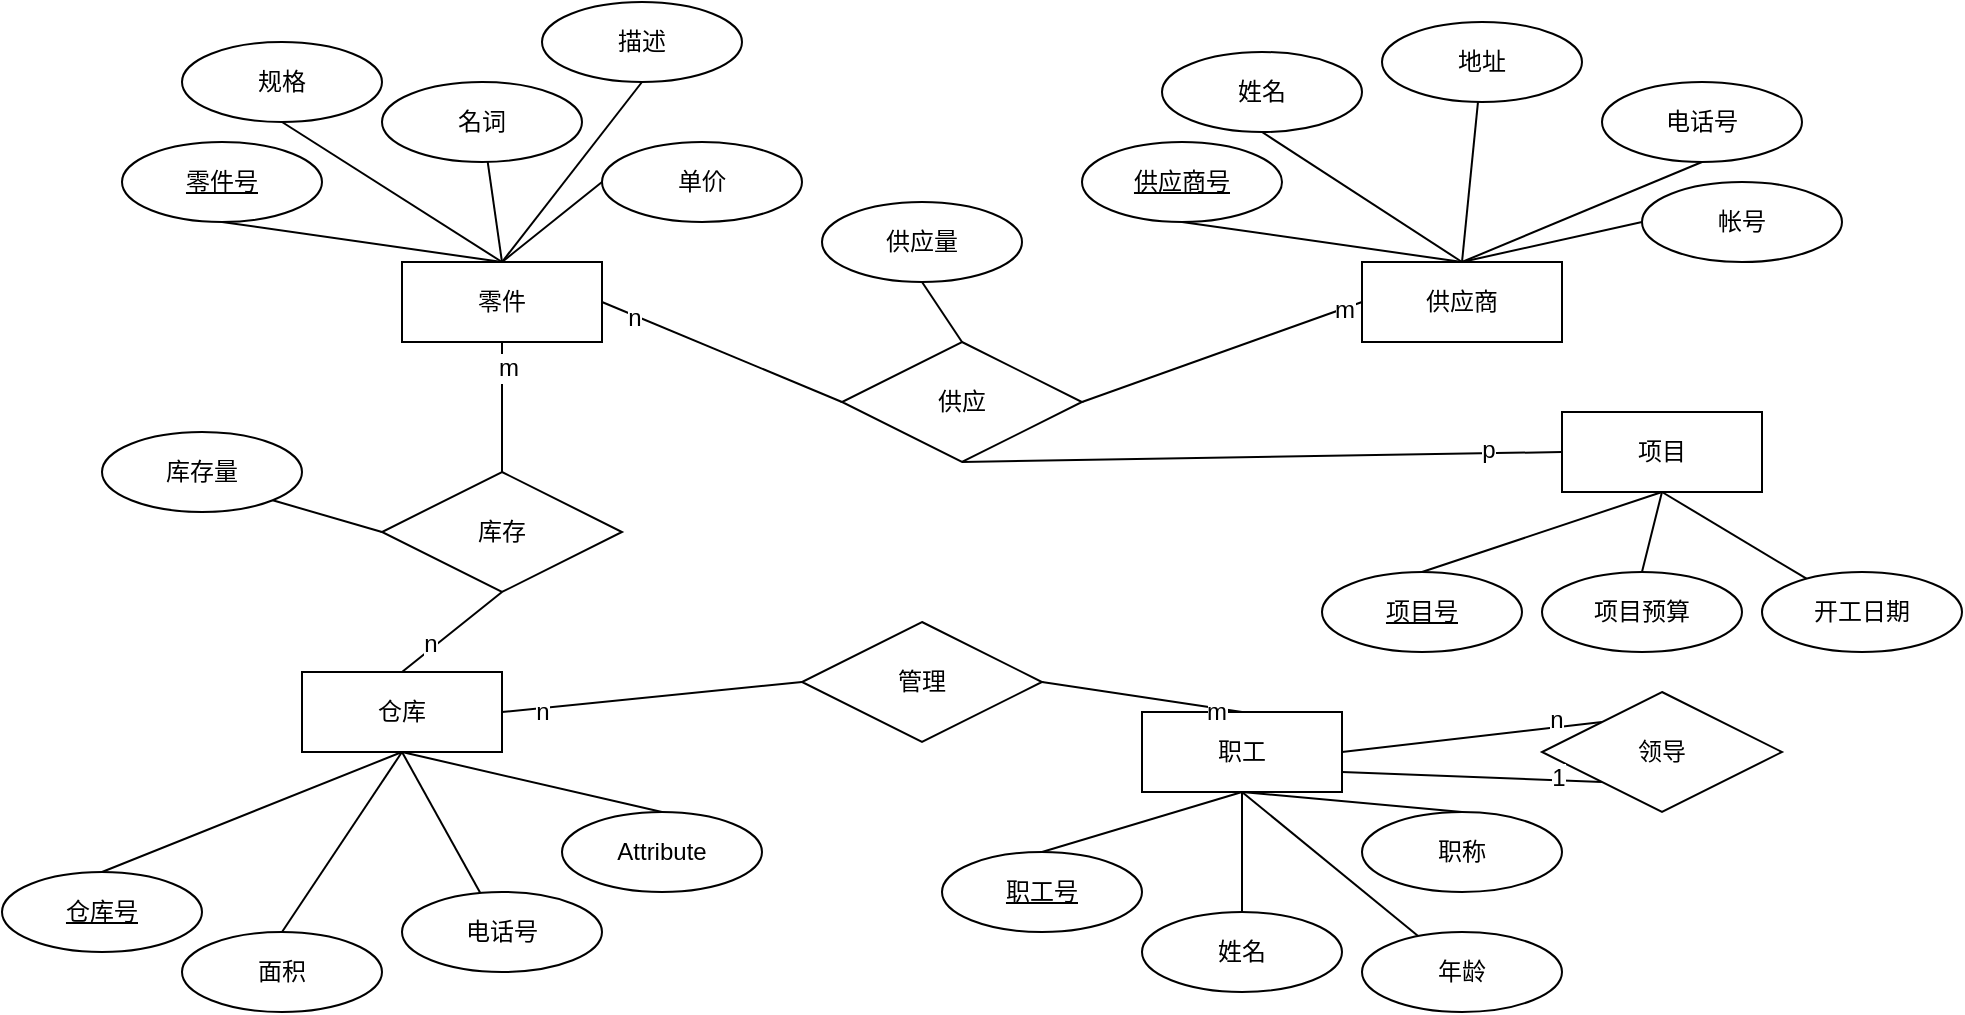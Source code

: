 <mxfile version="12.8.6"><diagram id="G6O3XrpvDtjX5j8-HCSK" name="第 1 页"><mxGraphModel dx="980" dy="534" grid="1" gridSize="10" guides="1" tooltips="1" connect="1" arrows="1" fold="1" page="1" pageScale="1" pageWidth="3300" pageHeight="4681" math="0" shadow="0"><root><mxCell id="0"/><mxCell id="1" parent="0"/><mxCell id="OcAibuaQcJqoAKygTZgM-1" value="零件" style="whiteSpace=wrap;html=1;align=center;" vertex="1" parent="1"><mxGeometry x="550" y="480" width="100" height="40" as="geometry"/></mxCell><mxCell id="OcAibuaQcJqoAKygTZgM-10" value="零件号" style="ellipse;whiteSpace=wrap;html=1;align=center;fontStyle=4" vertex="1" parent="1"><mxGeometry x="410" y="420" width="100" height="40" as="geometry"/></mxCell><mxCell id="OcAibuaQcJqoAKygTZgM-13" value="" style="endArrow=none;html=1;rounded=0;entryX=0.5;entryY=0;entryDx=0;entryDy=0;exitX=0.5;exitY=1;exitDx=0;exitDy=0;" edge="1" parent="1" source="OcAibuaQcJqoAKygTZgM-10" target="OcAibuaQcJqoAKygTZgM-1"><mxGeometry relative="1" as="geometry"><mxPoint x="450" y="479" as="sourcePoint"/><mxPoint x="610" y="479" as="targetPoint"/></mxGeometry></mxCell><mxCell id="OcAibuaQcJqoAKygTZgM-17" value="规格" style="ellipse;whiteSpace=wrap;html=1;align=center;" vertex="1" parent="1"><mxGeometry x="440" y="370" width="100" height="40" as="geometry"/></mxCell><mxCell id="OcAibuaQcJqoAKygTZgM-18" value="描述" style="ellipse;whiteSpace=wrap;html=1;align=center;" vertex="1" parent="1"><mxGeometry x="620" y="350" width="100" height="40" as="geometry"/></mxCell><mxCell id="OcAibuaQcJqoAKygTZgM-19" value="名词" style="ellipse;whiteSpace=wrap;html=1;align=center;" vertex="1" parent="1"><mxGeometry x="540" y="390" width="100" height="40" as="geometry"/></mxCell><mxCell id="OcAibuaQcJqoAKygTZgM-20" value="" style="endArrow=none;html=1;rounded=0;entryX=0.5;entryY=0;entryDx=0;entryDy=0;exitX=0.5;exitY=1;exitDx=0;exitDy=0;" edge="1" parent="1" source="OcAibuaQcJqoAKygTZgM-17" target="OcAibuaQcJqoAKygTZgM-1"><mxGeometry relative="1" as="geometry"><mxPoint x="470" y="470" as="sourcePoint"/><mxPoint x="610" y="490" as="targetPoint"/></mxGeometry></mxCell><mxCell id="OcAibuaQcJqoAKygTZgM-21" value="" style="endArrow=none;html=1;rounded=0;entryX=0.5;entryY=0;entryDx=0;entryDy=0;" edge="1" parent="1" source="OcAibuaQcJqoAKygTZgM-19" target="OcAibuaQcJqoAKygTZgM-1"><mxGeometry relative="1" as="geometry"><mxPoint x="510" y="390" as="sourcePoint"/><mxPoint x="610" y="490" as="targetPoint"/></mxGeometry></mxCell><mxCell id="OcAibuaQcJqoAKygTZgM-22" value="" style="endArrow=none;html=1;rounded=0;entryX=0.5;entryY=0;entryDx=0;entryDy=0;exitX=0.5;exitY=1;exitDx=0;exitDy=0;" edge="1" parent="1" source="OcAibuaQcJqoAKygTZgM-18" target="OcAibuaQcJqoAKygTZgM-1"><mxGeometry relative="1" as="geometry"><mxPoint x="520" y="400" as="sourcePoint"/><mxPoint x="620" y="500" as="targetPoint"/></mxGeometry></mxCell><mxCell id="OcAibuaQcJqoAKygTZgM-23" value="供应商" style="whiteSpace=wrap;html=1;align=center;" vertex="1" parent="1"><mxGeometry x="1030" y="480" width="100" height="40" as="geometry"/></mxCell><mxCell id="OcAibuaQcJqoAKygTZgM-24" value="供应商号" style="ellipse;whiteSpace=wrap;html=1;align=center;fontStyle=4" vertex="1" parent="1"><mxGeometry x="890" y="420" width="100" height="40" as="geometry"/></mxCell><mxCell id="OcAibuaQcJqoAKygTZgM-25" value="" style="endArrow=none;html=1;rounded=0;entryX=0.5;entryY=0;entryDx=0;entryDy=0;exitX=0.5;exitY=1;exitDx=0;exitDy=0;" edge="1" parent="1" source="OcAibuaQcJqoAKygTZgM-24" target="OcAibuaQcJqoAKygTZgM-23"><mxGeometry relative="1" as="geometry"><mxPoint x="930" y="479" as="sourcePoint"/><mxPoint x="1090" y="479" as="targetPoint"/></mxGeometry></mxCell><mxCell id="OcAibuaQcJqoAKygTZgM-26" value="姓名" style="ellipse;whiteSpace=wrap;html=1;align=center;" vertex="1" parent="1"><mxGeometry x="930" y="375" width="100" height="40" as="geometry"/></mxCell><mxCell id="OcAibuaQcJqoAKygTZgM-27" value="电话号" style="ellipse;whiteSpace=wrap;html=1;align=center;" vertex="1" parent="1"><mxGeometry x="1150" y="390" width="100" height="40" as="geometry"/></mxCell><mxCell id="OcAibuaQcJqoAKygTZgM-28" value="地址" style="ellipse;whiteSpace=wrap;html=1;align=center;" vertex="1" parent="1"><mxGeometry x="1040" y="360" width="100" height="40" as="geometry"/></mxCell><mxCell id="OcAibuaQcJqoAKygTZgM-29" value="" style="endArrow=none;html=1;rounded=0;entryX=0.5;entryY=0;entryDx=0;entryDy=0;exitX=0.5;exitY=1;exitDx=0;exitDy=0;" edge="1" parent="1" source="OcAibuaQcJqoAKygTZgM-26" target="OcAibuaQcJqoAKygTZgM-23"><mxGeometry relative="1" as="geometry"><mxPoint x="950" y="470" as="sourcePoint"/><mxPoint x="1090" y="490" as="targetPoint"/></mxGeometry></mxCell><mxCell id="OcAibuaQcJqoAKygTZgM-30" value="" style="endArrow=none;html=1;rounded=0;entryX=0.5;entryY=0;entryDx=0;entryDy=0;" edge="1" parent="1" source="OcAibuaQcJqoAKygTZgM-28" target="OcAibuaQcJqoAKygTZgM-23"><mxGeometry relative="1" as="geometry"><mxPoint x="990" y="390" as="sourcePoint"/><mxPoint x="1090" y="490" as="targetPoint"/></mxGeometry></mxCell><mxCell id="OcAibuaQcJqoAKygTZgM-31" value="" style="endArrow=none;html=1;rounded=0;entryX=0.5;entryY=0;entryDx=0;entryDy=0;exitX=0.5;exitY=1;exitDx=0;exitDy=0;" edge="1" parent="1" source="OcAibuaQcJqoAKygTZgM-27" target="OcAibuaQcJqoAKygTZgM-23"><mxGeometry relative="1" as="geometry"><mxPoint x="1000" y="400" as="sourcePoint"/><mxPoint x="1100" y="500" as="targetPoint"/></mxGeometry></mxCell><mxCell id="OcAibuaQcJqoAKygTZgM-32" value="项目" style="whiteSpace=wrap;html=1;align=center;" vertex="1" parent="1"><mxGeometry x="1130" y="555" width="100" height="40" as="geometry"/></mxCell><mxCell id="OcAibuaQcJqoAKygTZgM-33" value="项目预算" style="ellipse;whiteSpace=wrap;html=1;align=center;" vertex="1" parent="1"><mxGeometry x="1120" y="635" width="100" height="40" as="geometry"/></mxCell><mxCell id="OcAibuaQcJqoAKygTZgM-34" value="" style="endArrow=none;html=1;rounded=0;entryX=0.5;entryY=1;entryDx=0;entryDy=0;exitX=0.5;exitY=0;exitDx=0;exitDy=0;" edge="1" parent="1" source="OcAibuaQcJqoAKygTZgM-33" target="OcAibuaQcJqoAKygTZgM-32"><mxGeometry relative="1" as="geometry"><mxPoint x="1210" y="584" as="sourcePoint"/><mxPoint x="1370" y="584" as="targetPoint"/></mxGeometry></mxCell><mxCell id="OcAibuaQcJqoAKygTZgM-35" value="项目号" style="ellipse;whiteSpace=wrap;html=1;align=center;fontStyle=4" vertex="1" parent="1"><mxGeometry x="1010" y="635" width="100" height="40" as="geometry"/></mxCell><mxCell id="OcAibuaQcJqoAKygTZgM-37" value="开工日期" style="ellipse;whiteSpace=wrap;html=1;align=center;" vertex="1" parent="1"><mxGeometry x="1230" y="635" width="100" height="40" as="geometry"/></mxCell><mxCell id="OcAibuaQcJqoAKygTZgM-38" value="" style="endArrow=none;html=1;rounded=0;entryX=0.5;entryY=1;entryDx=0;entryDy=0;exitX=0.5;exitY=0;exitDx=0;exitDy=0;" edge="1" parent="1" source="OcAibuaQcJqoAKygTZgM-35" target="OcAibuaQcJqoAKygTZgM-32"><mxGeometry relative="1" as="geometry"><mxPoint x="1230" y="575" as="sourcePoint"/><mxPoint x="1370" y="595" as="targetPoint"/></mxGeometry></mxCell><mxCell id="OcAibuaQcJqoAKygTZgM-39" value="" style="endArrow=none;html=1;rounded=0;entryX=0.5;entryY=1;entryDx=0;entryDy=0;" edge="1" parent="1" source="OcAibuaQcJqoAKygTZgM-37" target="OcAibuaQcJqoAKygTZgM-32"><mxGeometry relative="1" as="geometry"><mxPoint x="1270" y="495.0" as="sourcePoint"/><mxPoint x="1370" y="595" as="targetPoint"/></mxGeometry></mxCell><mxCell id="OcAibuaQcJqoAKygTZgM-42" value="仓库" style="whiteSpace=wrap;html=1;align=center;" vertex="1" parent="1"><mxGeometry x="500" y="685" width="100" height="40" as="geometry"/></mxCell><mxCell id="OcAibuaQcJqoAKygTZgM-43" value="面积" style="ellipse;whiteSpace=wrap;html=1;align=center;" vertex="1" parent="1"><mxGeometry x="440" y="815" width="100" height="40" as="geometry"/></mxCell><mxCell id="OcAibuaQcJqoAKygTZgM-44" value="" style="endArrow=none;html=1;rounded=0;entryX=0.5;entryY=1;entryDx=0;entryDy=0;exitX=0.5;exitY=0;exitDx=0;exitDy=0;" edge="1" parent="1" source="OcAibuaQcJqoAKygTZgM-43" target="OcAibuaQcJqoAKygTZgM-42"><mxGeometry relative="1" as="geometry"><mxPoint x="580" y="714" as="sourcePoint"/><mxPoint x="740" y="714" as="targetPoint"/></mxGeometry></mxCell><mxCell id="OcAibuaQcJqoAKygTZgM-45" value="仓库号" style="ellipse;whiteSpace=wrap;html=1;align=center;fontStyle=4" vertex="1" parent="1"><mxGeometry x="350" y="785" width="100" height="40" as="geometry"/></mxCell><mxCell id="OcAibuaQcJqoAKygTZgM-46" value="Attribute" style="ellipse;whiteSpace=wrap;html=1;align=center;" vertex="1" parent="1"><mxGeometry x="630" y="755" width="100" height="40" as="geometry"/></mxCell><mxCell id="OcAibuaQcJqoAKygTZgM-47" value="电话号" style="ellipse;whiteSpace=wrap;html=1;align=center;" vertex="1" parent="1"><mxGeometry x="550" y="795" width="100" height="40" as="geometry"/></mxCell><mxCell id="OcAibuaQcJqoAKygTZgM-48" value="" style="endArrow=none;html=1;rounded=0;entryX=0.5;entryY=1;entryDx=0;entryDy=0;exitX=0.5;exitY=0;exitDx=0;exitDy=0;" edge="1" parent="1" source="OcAibuaQcJqoAKygTZgM-45" target="OcAibuaQcJqoAKygTZgM-42"><mxGeometry relative="1" as="geometry"><mxPoint x="600" y="705" as="sourcePoint"/><mxPoint x="740" y="725" as="targetPoint"/></mxGeometry></mxCell><mxCell id="OcAibuaQcJqoAKygTZgM-49" value="" style="endArrow=none;html=1;rounded=0;entryX=0.5;entryY=1;entryDx=0;entryDy=0;" edge="1" parent="1" source="OcAibuaQcJqoAKygTZgM-47" target="OcAibuaQcJqoAKygTZgM-42"><mxGeometry relative="1" as="geometry"><mxPoint x="640" y="625" as="sourcePoint"/><mxPoint x="740" y="725" as="targetPoint"/></mxGeometry></mxCell><mxCell id="OcAibuaQcJqoAKygTZgM-50" value="" style="endArrow=none;html=1;rounded=0;exitX=0.5;exitY=0;exitDx=0;exitDy=0;entryX=0.5;entryY=1;entryDx=0;entryDy=0;" edge="1" parent="1" source="OcAibuaQcJqoAKygTZgM-46" target="OcAibuaQcJqoAKygTZgM-42"><mxGeometry relative="1" as="geometry"><mxPoint x="650" y="635" as="sourcePoint"/><mxPoint x="730" y="755" as="targetPoint"/></mxGeometry></mxCell><mxCell id="OcAibuaQcJqoAKygTZgM-51" value="职工" style="whiteSpace=wrap;html=1;align=center;" vertex="1" parent="1"><mxGeometry x="920" y="705" width="100" height="40" as="geometry"/></mxCell><mxCell id="OcAibuaQcJqoAKygTZgM-52" value="姓名" style="ellipse;whiteSpace=wrap;html=1;align=center;" vertex="1" parent="1"><mxGeometry x="920" y="805" width="100" height="40" as="geometry"/></mxCell><mxCell id="OcAibuaQcJqoAKygTZgM-53" value="" style="endArrow=none;html=1;rounded=0;entryX=0.5;entryY=1;entryDx=0;entryDy=0;exitX=0.5;exitY=0;exitDx=0;exitDy=0;" edge="1" parent="1" source="OcAibuaQcJqoAKygTZgM-52" target="OcAibuaQcJqoAKygTZgM-51"><mxGeometry relative="1" as="geometry"><mxPoint x="980" y="734" as="sourcePoint"/><mxPoint x="1140" y="734" as="targetPoint"/></mxGeometry></mxCell><mxCell id="OcAibuaQcJqoAKygTZgM-54" value="职工号" style="ellipse;whiteSpace=wrap;html=1;align=center;fontStyle=4" vertex="1" parent="1"><mxGeometry x="820" y="775" width="100" height="40" as="geometry"/></mxCell><mxCell id="OcAibuaQcJqoAKygTZgM-55" value="职称" style="ellipse;whiteSpace=wrap;html=1;align=center;" vertex="1" parent="1"><mxGeometry x="1030" y="755" width="100" height="40" as="geometry"/></mxCell><mxCell id="OcAibuaQcJqoAKygTZgM-56" value="年龄" style="ellipse;whiteSpace=wrap;html=1;align=center;" vertex="1" parent="1"><mxGeometry x="1030" y="815" width="100" height="40" as="geometry"/></mxCell><mxCell id="OcAibuaQcJqoAKygTZgM-57" value="" style="endArrow=none;html=1;rounded=0;entryX=0.5;entryY=1;entryDx=0;entryDy=0;exitX=0.5;exitY=0;exitDx=0;exitDy=0;" edge="1" parent="1" source="OcAibuaQcJqoAKygTZgM-54" target="OcAibuaQcJqoAKygTZgM-51"><mxGeometry relative="1" as="geometry"><mxPoint x="1000" y="725" as="sourcePoint"/><mxPoint x="1140" y="745" as="targetPoint"/></mxGeometry></mxCell><mxCell id="OcAibuaQcJqoAKygTZgM-58" value="" style="endArrow=none;html=1;rounded=0;entryX=0.5;entryY=1;entryDx=0;entryDy=0;" edge="1" parent="1" source="OcAibuaQcJqoAKygTZgM-56" target="OcAibuaQcJqoAKygTZgM-51"><mxGeometry relative="1" as="geometry"><mxPoint x="1040" y="645" as="sourcePoint"/><mxPoint x="1140" y="745" as="targetPoint"/></mxGeometry></mxCell><mxCell id="OcAibuaQcJqoAKygTZgM-59" value="" style="endArrow=none;html=1;rounded=0;exitX=0.5;exitY=0;exitDx=0;exitDy=0;entryX=0.5;entryY=1;entryDx=0;entryDy=0;" edge="1" parent="1" source="OcAibuaQcJqoAKygTZgM-55" target="OcAibuaQcJqoAKygTZgM-51"><mxGeometry relative="1" as="geometry"><mxPoint x="1050" y="655" as="sourcePoint"/><mxPoint x="1130" y="775" as="targetPoint"/></mxGeometry></mxCell><mxCell id="OcAibuaQcJqoAKygTZgM-61" value="单价" style="ellipse;whiteSpace=wrap;html=1;align=center;" vertex="1" parent="1"><mxGeometry x="650" y="420" width="100" height="40" as="geometry"/></mxCell><mxCell id="OcAibuaQcJqoAKygTZgM-62" value="" style="endArrow=none;html=1;rounded=0;entryX=0.5;entryY=0;entryDx=0;entryDy=0;exitX=0;exitY=0.5;exitDx=0;exitDy=0;" edge="1" parent="1" source="OcAibuaQcJqoAKygTZgM-61" target="OcAibuaQcJqoAKygTZgM-1"><mxGeometry relative="1" as="geometry"><mxPoint x="730" y="440" as="sourcePoint"/><mxPoint x="610" y="490" as="targetPoint"/></mxGeometry></mxCell><mxCell id="OcAibuaQcJqoAKygTZgM-63" value="帐号" style="ellipse;whiteSpace=wrap;html=1;align=center;" vertex="1" parent="1"><mxGeometry x="1170" y="440" width="100" height="40" as="geometry"/></mxCell><mxCell id="OcAibuaQcJqoAKygTZgM-64" value="" style="endArrow=none;html=1;rounded=0;exitX=0.5;exitY=0;exitDx=0;exitDy=0;entryX=0;entryY=0.5;entryDx=0;entryDy=0;" edge="1" parent="1" source="OcAibuaQcJqoAKygTZgM-23" target="OcAibuaQcJqoAKygTZgM-63"><mxGeometry relative="1" as="geometry"><mxPoint x="1150" y="560" as="sourcePoint"/><mxPoint x="1310" y="560" as="targetPoint"/></mxGeometry></mxCell><mxCell id="OcAibuaQcJqoAKygTZgM-65" value="供应" style="shape=rhombus;perimeter=rhombusPerimeter;whiteSpace=wrap;html=1;align=center;" vertex="1" parent="1"><mxGeometry x="770" y="520" width="120" height="60" as="geometry"/></mxCell><mxCell id="OcAibuaQcJqoAKygTZgM-78" value="" style="endArrow=none;html=1;rounded=0;exitX=1;exitY=0.5;exitDx=0;exitDy=0;entryX=0;entryY=0.5;entryDx=0;entryDy=0;" edge="1" parent="1" source="OcAibuaQcJqoAKygTZgM-1" target="OcAibuaQcJqoAKygTZgM-65"><mxGeometry relative="1" as="geometry"><mxPoint x="630" y="565" as="sourcePoint"/><mxPoint x="790" y="565" as="targetPoint"/></mxGeometry></mxCell><mxCell id="OcAibuaQcJqoAKygTZgM-81" value="n" style="text;html=1;align=center;verticalAlign=middle;resizable=0;points=[];labelBackgroundColor=#ffffff;" vertex="1" connectable="0" parent="OcAibuaQcJqoAKygTZgM-78"><mxGeometry x="-0.731" y="-1" relative="1" as="geometry"><mxPoint as="offset"/></mxGeometry></mxCell><mxCell id="OcAibuaQcJqoAKygTZgM-82" value="" style="endArrow=none;html=1;rounded=0;exitX=1;exitY=0.5;exitDx=0;exitDy=0;entryX=0;entryY=0.5;entryDx=0;entryDy=0;" edge="1" parent="1" source="OcAibuaQcJqoAKygTZgM-65" target="OcAibuaQcJqoAKygTZgM-23"><mxGeometry relative="1" as="geometry"><mxPoint x="660" y="510" as="sourcePoint"/><mxPoint x="780" y="560" as="targetPoint"/></mxGeometry></mxCell><mxCell id="OcAibuaQcJqoAKygTZgM-84" value="m" style="text;html=1;align=center;verticalAlign=middle;resizable=0;points=[];labelBackgroundColor=#ffffff;" vertex="1" connectable="0" parent="OcAibuaQcJqoAKygTZgM-82"><mxGeometry x="0.871" y="-1" relative="1" as="geometry"><mxPoint as="offset"/></mxGeometry></mxCell><mxCell id="OcAibuaQcJqoAKygTZgM-90" value="库存" style="shape=rhombus;perimeter=rhombusPerimeter;whiteSpace=wrap;html=1;align=center;" vertex="1" parent="1"><mxGeometry x="540" y="585" width="120" height="60" as="geometry"/></mxCell><mxCell id="OcAibuaQcJqoAKygTZgM-91" value="库存量" style="ellipse;whiteSpace=wrap;html=1;align=center;" vertex="1" parent="1"><mxGeometry x="400" y="565" width="100" height="40" as="geometry"/></mxCell><mxCell id="OcAibuaQcJqoAKygTZgM-92" value="" style="endArrow=none;html=1;rounded=0;exitX=1;exitY=1;exitDx=0;exitDy=0;entryX=0;entryY=0.5;entryDx=0;entryDy=0;" edge="1" parent="1" source="OcAibuaQcJqoAKygTZgM-91" target="OcAibuaQcJqoAKygTZgM-90"><mxGeometry relative="1" as="geometry"><mxPoint x="555" y="760" as="sourcePoint"/><mxPoint x="675" y="600" as="targetPoint"/></mxGeometry></mxCell><mxCell id="OcAibuaQcJqoAKygTZgM-93" value="" style="endArrow=none;html=1;rounded=0;exitX=0.5;exitY=1;exitDx=0;exitDy=0;entryX=0;entryY=0.5;entryDx=0;entryDy=0;" edge="1" parent="1" source="OcAibuaQcJqoAKygTZgM-65" target="OcAibuaQcJqoAKygTZgM-32"><mxGeometry relative="1" as="geometry"><mxPoint x="860" y="585" as="sourcePoint"/><mxPoint x="900" y="765" as="targetPoint"/></mxGeometry></mxCell><mxCell id="OcAibuaQcJqoAKygTZgM-95" value="p" style="text;html=1;align=center;verticalAlign=middle;resizable=0;points=[];labelBackgroundColor=#ffffff;" vertex="1" connectable="0" parent="OcAibuaQcJqoAKygTZgM-93"><mxGeometry x="0.749" y="2" relative="1" as="geometry"><mxPoint as="offset"/></mxGeometry></mxCell><mxCell id="OcAibuaQcJqoAKygTZgM-96" value="" style="endArrow=none;html=1;rounded=0;exitX=0.5;exitY=1;exitDx=0;exitDy=0;entryX=0.5;entryY=0;entryDx=0;entryDy=0;" edge="1" parent="1" source="OcAibuaQcJqoAKygTZgM-90" target="OcAibuaQcJqoAKygTZgM-42"><mxGeometry relative="1" as="geometry"><mxPoint x="495.355" y="609.142" as="sourcePoint"/><mxPoint x="550" y="625" as="targetPoint"/></mxGeometry></mxCell><mxCell id="OcAibuaQcJqoAKygTZgM-102" value="n" style="text;html=1;align=center;verticalAlign=middle;resizable=0;points=[];labelBackgroundColor=#ffffff;" vertex="1" connectable="0" parent="OcAibuaQcJqoAKygTZgM-96"><mxGeometry x="0.426" y="-3" relative="1" as="geometry"><mxPoint x="1" as="offset"/></mxGeometry></mxCell><mxCell id="OcAibuaQcJqoAKygTZgM-97" value="" style="endArrow=none;html=1;rounded=0;exitX=0.5;exitY=1;exitDx=0;exitDy=0;" edge="1" parent="1" source="OcAibuaQcJqoAKygTZgM-1" target="OcAibuaQcJqoAKygTZgM-90"><mxGeometry relative="1" as="geometry"><mxPoint x="505.355" y="619.142" as="sourcePoint"/><mxPoint x="560" y="635" as="targetPoint"/></mxGeometry></mxCell><mxCell id="OcAibuaQcJqoAKygTZgM-101" value="m" style="text;html=1;align=center;verticalAlign=middle;resizable=0;points=[];labelBackgroundColor=#ffffff;" vertex="1" connectable="0" parent="OcAibuaQcJqoAKygTZgM-97"><mxGeometry x="-0.614" y="3" relative="1" as="geometry"><mxPoint as="offset"/></mxGeometry></mxCell><mxCell id="OcAibuaQcJqoAKygTZgM-98" value="供应量" style="ellipse;whiteSpace=wrap;html=1;align=center;" vertex="1" parent="1"><mxGeometry x="760" y="450" width="100" height="40" as="geometry"/></mxCell><mxCell id="OcAibuaQcJqoAKygTZgM-99" value="" style="endArrow=none;html=1;rounded=0;exitX=0.5;exitY=1;exitDx=0;exitDy=0;entryX=0.5;entryY=0;entryDx=0;entryDy=0;" edge="1" parent="1" source="OcAibuaQcJqoAKygTZgM-98" target="OcAibuaQcJqoAKygTZgM-65"><mxGeometry relative="1" as="geometry"><mxPoint x="495.355" y="609.142" as="sourcePoint"/><mxPoint x="550" y="625" as="targetPoint"/></mxGeometry></mxCell><mxCell id="OcAibuaQcJqoAKygTZgM-100" value="管理" style="shape=rhombus;perimeter=rhombusPerimeter;whiteSpace=wrap;html=1;align=center;" vertex="1" parent="1"><mxGeometry x="750" y="660" width="120" height="60" as="geometry"/></mxCell><mxCell id="OcAibuaQcJqoAKygTZgM-103" value="" style="endArrow=none;html=1;rounded=0;exitX=1;exitY=0.5;exitDx=0;exitDy=0;entryX=0.5;entryY=0;entryDx=0;entryDy=0;" edge="1" parent="1" source="OcAibuaQcJqoAKygTZgM-100" target="OcAibuaQcJqoAKygTZgM-51"><mxGeometry relative="1" as="geometry"><mxPoint x="900" y="740" as="sourcePoint"/><mxPoint x="1060" y="740" as="targetPoint"/></mxGeometry></mxCell><mxCell id="OcAibuaQcJqoAKygTZgM-105" value="m" style="text;html=1;align=center;verticalAlign=middle;resizable=0;points=[];labelBackgroundColor=#ffffff;" vertex="1" connectable="0" parent="OcAibuaQcJqoAKygTZgM-103"><mxGeometry x="0.739" y="-2" relative="1" as="geometry"><mxPoint as="offset"/></mxGeometry></mxCell><mxCell id="OcAibuaQcJqoAKygTZgM-104" value="" style="endArrow=none;html=1;rounded=0;exitX=1;exitY=0.5;exitDx=0;exitDy=0;entryX=0;entryY=0.5;entryDx=0;entryDy=0;" edge="1" parent="1" source="OcAibuaQcJqoAKygTZgM-42" target="OcAibuaQcJqoAKygTZgM-100"><mxGeometry relative="1" as="geometry"><mxPoint x="505.355" y="619.142" as="sourcePoint"/><mxPoint x="560" y="635" as="targetPoint"/></mxGeometry></mxCell><mxCell id="OcAibuaQcJqoAKygTZgM-106" value="n" style="text;html=1;align=center;verticalAlign=middle;resizable=0;points=[];labelBackgroundColor=#ffffff;" vertex="1" connectable="0" parent="OcAibuaQcJqoAKygTZgM-104"><mxGeometry x="-0.738" y="-2" relative="1" as="geometry"><mxPoint as="offset"/></mxGeometry></mxCell><mxCell id="OcAibuaQcJqoAKygTZgM-107" value="领导" style="shape=rhombus;perimeter=rhombusPerimeter;whiteSpace=wrap;html=1;align=center;" vertex="1" parent="1"><mxGeometry x="1120" y="695" width="120" height="60" as="geometry"/></mxCell><mxCell id="OcAibuaQcJqoAKygTZgM-108" value="" style="endArrow=none;html=1;rounded=0;exitX=1;exitY=0.5;exitDx=0;exitDy=0;" edge="1" parent="1" source="OcAibuaQcJqoAKygTZgM-51"><mxGeometry relative="1" as="geometry"><mxPoint x="1020" y="710" as="sourcePoint"/><mxPoint x="1150" y="710" as="targetPoint"/></mxGeometry></mxCell><mxCell id="OcAibuaQcJqoAKygTZgM-111" value="n" style="text;html=1;align=center;verticalAlign=middle;resizable=0;points=[];labelBackgroundColor=#ffffff;" vertex="1" connectable="0" parent="OcAibuaQcJqoAKygTZgM-108"><mxGeometry x="0.65" y="4" relative="1" as="geometry"><mxPoint as="offset"/></mxGeometry></mxCell><mxCell id="OcAibuaQcJqoAKygTZgM-109" value="" style="endArrow=none;html=1;rounded=0;exitX=1;exitY=0.75;exitDx=0;exitDy=0;entryX=0;entryY=1;entryDx=0;entryDy=0;" edge="1" parent="1" source="OcAibuaQcJqoAKygTZgM-51" target="OcAibuaQcJqoAKygTZgM-107"><mxGeometry relative="1" as="geometry"><mxPoint x="515.355" y="629.142" as="sourcePoint"/><mxPoint x="570" y="645" as="targetPoint"/></mxGeometry></mxCell><mxCell id="OcAibuaQcJqoAKygTZgM-110" value="1" style="text;html=1;align=center;verticalAlign=middle;resizable=0;points=[];labelBackgroundColor=#ffffff;" vertex="1" connectable="0" parent="OcAibuaQcJqoAKygTZgM-109"><mxGeometry x="0.658" y="1" relative="1" as="geometry"><mxPoint as="offset"/></mxGeometry></mxCell></root></mxGraphModel></diagram></mxfile>